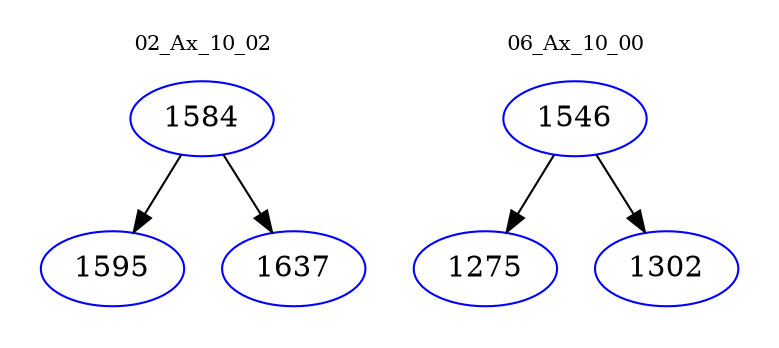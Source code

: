 digraph{
subgraph cluster_0 {
color = white
label = "02_Ax_10_02";
fontsize=10;
T0_1584 [label="1584", color="blue"]
T0_1584 -> T0_1595 [color="black"]
T0_1595 [label="1595", color="blue"]
T0_1584 -> T0_1637 [color="black"]
T0_1637 [label="1637", color="blue"]
}
subgraph cluster_1 {
color = white
label = "06_Ax_10_00";
fontsize=10;
T1_1546 [label="1546", color="blue"]
T1_1546 -> T1_1275 [color="black"]
T1_1275 [label="1275", color="blue"]
T1_1546 -> T1_1302 [color="black"]
T1_1302 [label="1302", color="blue"]
}
}
